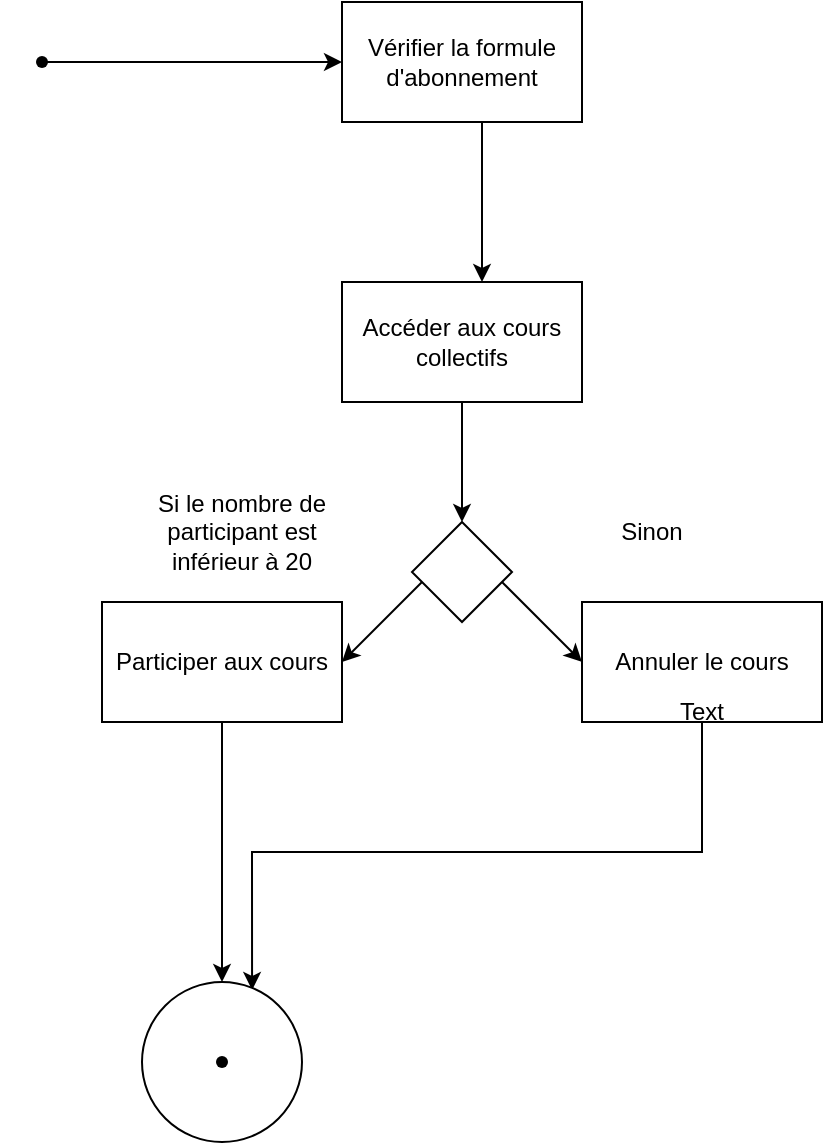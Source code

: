 <mxfile version="20.6.0" type="github">
  <diagram id="DdoFZTPB_4g0ih14oMsl" name="Page-1">
    <mxGraphModel dx="1350" dy="749" grid="1" gridSize="10" guides="1" tooltips="1" connect="1" arrows="1" fold="1" page="1" pageScale="1" pageWidth="850" pageHeight="1100" math="0" shadow="0">
      <root>
        <mxCell id="0" />
        <mxCell id="1" parent="0" />
        <mxCell id="ABzXiScqUF5H__UfFqNH-1" value="" style="shape=waypoint;sketch=0;fillStyle=solid;size=6;pointerEvents=1;points=[];fillColor=none;resizable=0;rotatable=0;perimeter=centerPerimeter;snapToPoint=1;" vertex="1" parent="1">
          <mxGeometry x="70" y="70" width="40" height="40" as="geometry" />
        </mxCell>
        <mxCell id="ABzXiScqUF5H__UfFqNH-2" value="" style="endArrow=classic;html=1;rounded=0;" edge="1" parent="1" source="ABzXiScqUF5H__UfFqNH-1">
          <mxGeometry width="50" height="50" relative="1" as="geometry">
            <mxPoint x="100" y="140" as="sourcePoint" />
            <mxPoint x="240" y="90" as="targetPoint" />
          </mxGeometry>
        </mxCell>
        <mxCell id="ABzXiScqUF5H__UfFqNH-3" value="Vérifier la formule d&#39;abonnement" style="rounded=0;whiteSpace=wrap;html=1;" vertex="1" parent="1">
          <mxGeometry x="240" y="60" width="120" height="60" as="geometry" />
        </mxCell>
        <mxCell id="ABzXiScqUF5H__UfFqNH-4" value="" style="endArrow=classic;html=1;rounded=0;" edge="1" parent="1">
          <mxGeometry width="50" height="50" relative="1" as="geometry">
            <mxPoint x="310" y="120" as="sourcePoint" />
            <mxPoint x="310" y="200" as="targetPoint" />
          </mxGeometry>
        </mxCell>
        <mxCell id="ABzXiScqUF5H__UfFqNH-6" value="Accéder aux cours collectifs" style="rounded=0;whiteSpace=wrap;html=1;" vertex="1" parent="1">
          <mxGeometry x="240" y="200" width="120" height="60" as="geometry" />
        </mxCell>
        <mxCell id="ABzXiScqUF5H__UfFqNH-7" value="" style="endArrow=classic;html=1;rounded=0;exitX=0.5;exitY=1;exitDx=0;exitDy=0;" edge="1" parent="1" source="ABzXiScqUF5H__UfFqNH-6">
          <mxGeometry width="50" height="50" relative="1" as="geometry">
            <mxPoint x="290" y="320" as="sourcePoint" />
            <mxPoint x="300" y="320" as="targetPoint" />
          </mxGeometry>
        </mxCell>
        <mxCell id="ABzXiScqUF5H__UfFqNH-21" style="edgeStyle=orthogonalEdgeStyle;rounded=0;orthogonalLoop=1;jettySize=auto;html=1;exitX=0.5;exitY=1;exitDx=0;exitDy=0;entryX=0.688;entryY=0.05;entryDx=0;entryDy=0;entryPerimeter=0;" edge="1" parent="1" source="ABzXiScqUF5H__UfFqNH-8" target="ABzXiScqUF5H__UfFqNH-16">
          <mxGeometry relative="1" as="geometry" />
        </mxCell>
        <mxCell id="ABzXiScqUF5H__UfFqNH-8" value="Annuler le cours " style="rounded=0;whiteSpace=wrap;html=1;" vertex="1" parent="1">
          <mxGeometry x="360" y="360" width="120" height="60" as="geometry" />
        </mxCell>
        <mxCell id="ABzXiScqUF5H__UfFqNH-9" value="" style="rhombus;whiteSpace=wrap;html=1;" vertex="1" parent="1">
          <mxGeometry x="275" y="320" width="50" height="50" as="geometry" />
        </mxCell>
        <mxCell id="ABzXiScqUF5H__UfFqNH-10" value="" style="endArrow=classic;html=1;rounded=0;" edge="1" parent="1">
          <mxGeometry width="50" height="50" relative="1" as="geometry">
            <mxPoint x="320" y="350" as="sourcePoint" />
            <mxPoint x="360" y="390" as="targetPoint" />
          </mxGeometry>
        </mxCell>
        <mxCell id="ABzXiScqUF5H__UfFqNH-11" value="" style="endArrow=classic;html=1;rounded=0;" edge="1" parent="1">
          <mxGeometry width="50" height="50" relative="1" as="geometry">
            <mxPoint x="280" y="350" as="sourcePoint" />
            <mxPoint x="240" y="390" as="targetPoint" />
          </mxGeometry>
        </mxCell>
        <mxCell id="ABzXiScqUF5H__UfFqNH-20" style="edgeStyle=orthogonalEdgeStyle;rounded=0;orthogonalLoop=1;jettySize=auto;html=1;exitX=0.5;exitY=1;exitDx=0;exitDy=0;" edge="1" parent="1" source="ABzXiScqUF5H__UfFqNH-12" target="ABzXiScqUF5H__UfFqNH-16">
          <mxGeometry relative="1" as="geometry" />
        </mxCell>
        <mxCell id="ABzXiScqUF5H__UfFqNH-12" value="Participer aux cours" style="rounded=0;whiteSpace=wrap;html=1;" vertex="1" parent="1">
          <mxGeometry x="120" y="360" width="120" height="60" as="geometry" />
        </mxCell>
        <mxCell id="ABzXiScqUF5H__UfFqNH-13" value="" style="shape=waypoint;sketch=0;fillStyle=solid;size=6;pointerEvents=1;points=[];fillColor=none;resizable=0;rotatable=0;perimeter=centerPerimeter;snapToPoint=1;" vertex="1" parent="1">
          <mxGeometry x="160" y="570" width="40" height="40" as="geometry" />
        </mxCell>
        <mxCell id="ABzXiScqUF5H__UfFqNH-16" value="" style="ellipse;whiteSpace=wrap;html=1;aspect=fixed;" vertex="1" parent="1">
          <mxGeometry x="140" y="550" width="80" height="80" as="geometry" />
        </mxCell>
        <mxCell id="ABzXiScqUF5H__UfFqNH-17" value="" style="shape=waypoint;sketch=0;fillStyle=solid;size=6;pointerEvents=1;points=[];fillColor=none;resizable=0;rotatable=0;perimeter=centerPerimeter;snapToPoint=1;" vertex="1" parent="1">
          <mxGeometry x="160" y="570" width="40" height="40" as="geometry" />
        </mxCell>
        <mxCell id="ABzXiScqUF5H__UfFqNH-22" value="Si le nombre de participant est inférieur à 20" style="text;html=1;strokeColor=none;fillColor=none;align=center;verticalAlign=middle;whiteSpace=wrap;rounded=0;" vertex="1" parent="1">
          <mxGeometry x="130" y="310" width="120" height="30" as="geometry" />
        </mxCell>
        <mxCell id="ABzXiScqUF5H__UfFqNH-23" value="Text" style="text;html=1;strokeColor=none;fillColor=none;align=center;verticalAlign=middle;whiteSpace=wrap;rounded=0;" vertex="1" parent="1">
          <mxGeometry x="390" y="400" width="60" height="30" as="geometry" />
        </mxCell>
        <mxCell id="ABzXiScqUF5H__UfFqNH-24" value="Sinon" style="text;html=1;strokeColor=none;fillColor=none;align=center;verticalAlign=middle;whiteSpace=wrap;rounded=0;" vertex="1" parent="1">
          <mxGeometry x="365" y="310" width="60" height="30" as="geometry" />
        </mxCell>
      </root>
    </mxGraphModel>
  </diagram>
</mxfile>
